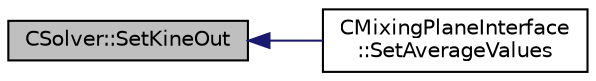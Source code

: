 digraph "CSolver::SetKineOut"
{
  edge [fontname="Helvetica",fontsize="10",labelfontname="Helvetica",labelfontsize="10"];
  node [fontname="Helvetica",fontsize="10",shape=record];
  rankdir="LR";
  Node4591 [label="CSolver::SetKineOut",height=0.2,width=0.4,color="black", fillcolor="grey75", style="filled", fontcolor="black"];
  Node4591 -> Node4592 [dir="back",color="midnightblue",fontsize="10",style="solid",fontname="Helvetica"];
  Node4592 [label="CMixingPlaneInterface\l::SetAverageValues",height=0.2,width=0.4,color="black", fillcolor="white", style="filled",URL="$class_c_mixing_plane_interface.html#ae3766c4aade9be744a13e797d21b1207",tooltip="Store all the turboperformance in the solver in ZONE_0. "];
}
